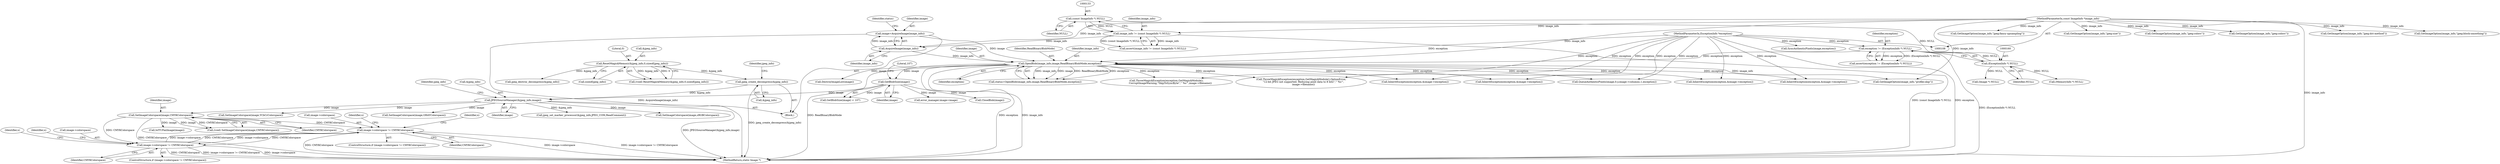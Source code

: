 digraph "0_ImageMagick_1737ac82b335e53376382c07b9a500d73dd2aa11@pointer" {
"1001536" [label="(Call,image->colorspace != CMYKColorspace)"];
"1001717" [label="(Call,image->colorspace != CMYKColorspace)"];
"1001536" [label="(Call,image->colorspace != CMYKColorspace)"];
"1000897" [label="(Call,SetImageColorspace(image,CMYKColorspace))"];
"1000318" [label="(Call,JPEGSourceManager(&jpeg_info,image))"];
"1000315" [label="(Call,jpeg_create_decompress(&jpeg_info))"];
"1000216" [label="(Call,ResetMagickMemory(&jpeg_info,0,sizeof(jpeg_info)))"];
"1000200" [label="(Call,GetBlobSize(image))"];
"1000180" [label="(Call,OpenBlob(image_info,image,ReadBinaryBlobMode,exception))"];
"1000176" [label="(Call,AcquireImage(image_info))"];
"1000130" [label="(Call,image_info != (const ImageInfo *) NULL)"];
"1000109" [label="(MethodParameterIn,const ImageInfo *image_info)"];
"1000132" [label="(Call,(const ImageInfo *) NULL)"];
"1000174" [label="(Call,image=AcquireImage(image_info))"];
"1000157" [label="(Call,exception != (ExceptionInfo *) NULL)"];
"1000110" [label="(MethodParameterIn,ExceptionInfo *exception)"];
"1000159" [label="(Call,(ExceptionInfo *) NULL)"];
"1000919" [label="(Call,GetImageOption(image_info,\"jpeg:colors\"))"];
"1000182" [label="(Identifier,image)"];
"1000315" [label="(Call,jpeg_create_decompress(&jpeg_info))"];
"1000220" [label="(Call,sizeof(jpeg_info))"];
"1000257" [label="(Call,jpeg_destroy_decompress(&jpeg_info))"];
"1000681" [label="(Call,GetImageOption(image_info,\"jpeg:colors\"))"];
"1001098" [label="(Call,InheritException(exception,&image->exception))"];
"1000219" [label="(Literal,0)"];
"1000156" [label="(Call,assert(exception != (ExceptionInfo *) NULL))"];
"1000217" [label="(Call,&jpeg_info)"];
"1000178" [label="(Call,status=OpenBlob(image_info,image,ReadBinaryBlobMode,exception))"];
"1000241" [label="(Call,(MemoryInfo *) NULL)"];
"1000195" [label="(Call,(Image *) NULL)"];
"1000976" [label="(Call,InheritException(exception,&image->exception))"];
"1000179" [label="(Identifier,status)"];
"1000176" [label="(Call,AcquireImage(image_info))"];
"1000132" [label="(Call,(const ImageInfo *) NULL)"];
"1000873" [label="(Call,SetImageColorspace(image,sRGBColorspace))"];
"1001426" [label="(Call,ThrowMagickException(exception,GetMagickModule(),\n          CorruptImageWarning,\"SkipToSyncByte\",\"`%s'\",image->filename))"];
"1000897" [label="(Call,SetImageColorspace(image,CMYKColorspace))"];
"1000321" [label="(Identifier,image)"];
"1000319" [label="(Call,&jpeg_info)"];
"1001535" [label="(ControlStructure,if (image->colorspace != CMYKColorspace))"];
"1000177" [label="(Identifier,image_info)"];
"1000109" [label="(MethodParameterIn,const ImageInfo *image_info)"];
"1000161" [label="(Identifier,NULL)"];
"1000216" [label="(Call,ResetMagickMemory(&jpeg_info,0,sizeof(jpeg_info)))"];
"1000200" [label="(Call,GetBlobSize(image))"];
"1000244" [label="(Call,error_manager.image=image)"];
"1001721" [label="(Identifier,CMYKColorspace)"];
"1000192" [label="(Call,DestroyImageList(image))"];
"1000889" [label="(Call,SetImageColorspace(image,YCbCrColorspace))"];
"1001716" [label="(ControlStructure,if (image->colorspace != CMYKColorspace))"];
"1001717" [label="(Call,image->colorspace != CMYKColorspace)"];
"1000318" [label="(Call,JPEGSourceManager(&jpeg_info,image))"];
"1000175" [label="(Identifier,image)"];
"1001543" [label="(Identifier,x)"];
"1001897" [label="(MethodReturn,static Image *)"];
"1000936" [label="(Call,InheritException(exception,&image->exception))"];
"1000130" [label="(Call,image_info != (const ImageInfo *) NULL)"];
"1000157" [label="(Call,exception != (ExceptionInfo *) NULL)"];
"1000111" [label="(Block,)"];
"1000733" [label="(Call,GetImageOption(image_info,\"jpeg:dct-method\"))"];
"1000110" [label="(MethodParameterIn,ExceptionInfo *exception)"];
"1000320" [label="(Identifier,jpeg_info)"];
"1000183" [label="(Identifier,ReadBinaryBlobMode)"];
"1000131" [label="(Identifier,image_info)"];
"1001718" [label="(Call,image->colorspace)"];
"1000706" [label="(Call,GetImageOption(image_info,\"jpeg:block-smoothing\"))"];
"1001536" [label="(Call,image->colorspace != CMYKColorspace)"];
"1000329" [label="(Call,GetImageOption(image_info,\"profile:skip\"))"];
"1000134" [label="(Identifier,NULL)"];
"1000174" [label="(Call,image=AcquireImage(image_info))"];
"1000815" [label="(Call,GetImageOption(image_info,\"jpeg:fancy-upsampling\"))"];
"1001540" [label="(Identifier,CMYKColorspace)"];
"1000158" [label="(Identifier,exception)"];
"1000324" [label="(Identifier,jpeg_info)"];
"1001836" [label="(Call,SyncAuthenticPixels(image,exception))"];
"1000278" [label="(Call,CloseBlob(image))"];
"1000881" [label="(Call,SetImageColorspace(image,GRAYColorspace))"];
"1001441" [label="(Call,QueueAuthenticPixels(image,0,y,image->columns,1,exception))"];
"1000316" [label="(Call,&jpeg_info)"];
"1000903" [label="(Call,IsITUFaxImage(image))"];
"1000180" [label="(Call,OpenBlob(image_info,image,ReadBinaryBlobMode,exception))"];
"1000499" [label="(Call,GetImageOption(image_info,\"jpeg:size\"))"];
"1000184" [label="(Identifier,exception)"];
"1000898" [label="(Identifier,image)"];
"1000214" [label="(Call,(void) ResetMagickMemory(&jpeg_info,0,sizeof(jpeg_info)))"];
"1000298" [label="(Call,InheritException(exception,&image->exception))"];
"1000129" [label="(Call,assert(image_info != (const ImageInfo *) NULL))"];
"1000159" [label="(Call,(ExceptionInfo *) NULL)"];
"1000895" [label="(Call,(void) SetImageColorspace(image,CMYKColorspace))"];
"1000659" [label="(Call,ThrowMagickException(exception,GetMagickModule(),OptionError,\n      \"12-bit JPEG not supported. Reducing pixel data to 8 bits\",\"`%s'\",\n      image->filename))"];
"1000322" [label="(Call,jpeg_set_marker_processor(&jpeg_info,JPEG_COM,ReadComment))"];
"1001537" [label="(Call,image->colorspace)"];
"1000202" [label="(Literal,107)"];
"1000201" [label="(Identifier,image)"];
"1001596" [label="(Identifier,x)"];
"1001771" [label="(Identifier,x)"];
"1000199" [label="(Call,GetBlobSize(image) < 107)"];
"1000899" [label="(Identifier,CMYKColorspace)"];
"1001724" [label="(Identifier,x)"];
"1000181" [label="(Identifier,image_info)"];
"1001536" -> "1001535"  [label="AST: "];
"1001536" -> "1001540"  [label="CFG: "];
"1001537" -> "1001536"  [label="AST: "];
"1001540" -> "1001536"  [label="AST: "];
"1001543" -> "1001536"  [label="CFG: "];
"1001596" -> "1001536"  [label="CFG: "];
"1001536" -> "1001897"  [label="DDG: image->colorspace"];
"1001536" -> "1001897"  [label="DDG: image->colorspace != CMYKColorspace"];
"1001536" -> "1001897"  [label="DDG: CMYKColorspace"];
"1001717" -> "1001536"  [label="DDG: image->colorspace"];
"1001717" -> "1001536"  [label="DDG: CMYKColorspace"];
"1000897" -> "1001536"  [label="DDG: CMYKColorspace"];
"1001536" -> "1001717"  [label="DDG: image->colorspace"];
"1001536" -> "1001717"  [label="DDG: CMYKColorspace"];
"1001717" -> "1001716"  [label="AST: "];
"1001717" -> "1001721"  [label="CFG: "];
"1001718" -> "1001717"  [label="AST: "];
"1001721" -> "1001717"  [label="AST: "];
"1001724" -> "1001717"  [label="CFG: "];
"1001771" -> "1001717"  [label="CFG: "];
"1001717" -> "1001897"  [label="DDG: image->colorspace"];
"1001717" -> "1001897"  [label="DDG: CMYKColorspace"];
"1001717" -> "1001897"  [label="DDG: image->colorspace != CMYKColorspace"];
"1000897" -> "1001717"  [label="DDG: CMYKColorspace"];
"1000897" -> "1000895"  [label="AST: "];
"1000897" -> "1000899"  [label="CFG: "];
"1000898" -> "1000897"  [label="AST: "];
"1000899" -> "1000897"  [label="AST: "];
"1000895" -> "1000897"  [label="CFG: "];
"1000897" -> "1001897"  [label="DDG: CMYKColorspace"];
"1000897" -> "1000895"  [label="DDG: image"];
"1000897" -> "1000895"  [label="DDG: CMYKColorspace"];
"1000318" -> "1000897"  [label="DDG: image"];
"1000897" -> "1000903"  [label="DDG: image"];
"1000318" -> "1000111"  [label="AST: "];
"1000318" -> "1000321"  [label="CFG: "];
"1000319" -> "1000318"  [label="AST: "];
"1000321" -> "1000318"  [label="AST: "];
"1000324" -> "1000318"  [label="CFG: "];
"1000318" -> "1001897"  [label="DDG: JPEGSourceManager(&jpeg_info,image)"];
"1000315" -> "1000318"  [label="DDG: &jpeg_info"];
"1000200" -> "1000318"  [label="DDG: image"];
"1000318" -> "1000322"  [label="DDG: &jpeg_info"];
"1000318" -> "1000873"  [label="DDG: image"];
"1000318" -> "1000881"  [label="DDG: image"];
"1000318" -> "1000889"  [label="DDG: image"];
"1000315" -> "1000111"  [label="AST: "];
"1000315" -> "1000316"  [label="CFG: "];
"1000316" -> "1000315"  [label="AST: "];
"1000320" -> "1000315"  [label="CFG: "];
"1000315" -> "1001897"  [label="DDG: jpeg_create_decompress(&jpeg_info)"];
"1000216" -> "1000315"  [label="DDG: &jpeg_info"];
"1000216" -> "1000214"  [label="AST: "];
"1000216" -> "1000220"  [label="CFG: "];
"1000217" -> "1000216"  [label="AST: "];
"1000219" -> "1000216"  [label="AST: "];
"1000220" -> "1000216"  [label="AST: "];
"1000214" -> "1000216"  [label="CFG: "];
"1000216" -> "1000214"  [label="DDG: &jpeg_info"];
"1000216" -> "1000214"  [label="DDG: 0"];
"1000216" -> "1000257"  [label="DDG: &jpeg_info"];
"1000200" -> "1000199"  [label="AST: "];
"1000200" -> "1000201"  [label="CFG: "];
"1000201" -> "1000200"  [label="AST: "];
"1000202" -> "1000200"  [label="CFG: "];
"1000200" -> "1000199"  [label="DDG: image"];
"1000180" -> "1000200"  [label="DDG: image"];
"1000200" -> "1000244"  [label="DDG: image"];
"1000200" -> "1000278"  [label="DDG: image"];
"1000180" -> "1000178"  [label="AST: "];
"1000180" -> "1000184"  [label="CFG: "];
"1000181" -> "1000180"  [label="AST: "];
"1000182" -> "1000180"  [label="AST: "];
"1000183" -> "1000180"  [label="AST: "];
"1000184" -> "1000180"  [label="AST: "];
"1000178" -> "1000180"  [label="CFG: "];
"1000180" -> "1001897"  [label="DDG: exception"];
"1000180" -> "1001897"  [label="DDG: image_info"];
"1000180" -> "1001897"  [label="DDG: ReadBinaryBlobMode"];
"1000180" -> "1000178"  [label="DDG: image_info"];
"1000180" -> "1000178"  [label="DDG: image"];
"1000180" -> "1000178"  [label="DDG: ReadBinaryBlobMode"];
"1000180" -> "1000178"  [label="DDG: exception"];
"1000176" -> "1000180"  [label="DDG: image_info"];
"1000109" -> "1000180"  [label="DDG: image_info"];
"1000174" -> "1000180"  [label="DDG: image"];
"1000157" -> "1000180"  [label="DDG: exception"];
"1000110" -> "1000180"  [label="DDG: exception"];
"1000180" -> "1000192"  [label="DDG: image"];
"1000180" -> "1000298"  [label="DDG: exception"];
"1000180" -> "1000329"  [label="DDG: image_info"];
"1000180" -> "1000659"  [label="DDG: exception"];
"1000180" -> "1000936"  [label="DDG: exception"];
"1000180" -> "1000976"  [label="DDG: exception"];
"1000180" -> "1001098"  [label="DDG: exception"];
"1000180" -> "1001426"  [label="DDG: exception"];
"1000180" -> "1001441"  [label="DDG: exception"];
"1000176" -> "1000174"  [label="AST: "];
"1000176" -> "1000177"  [label="CFG: "];
"1000177" -> "1000176"  [label="AST: "];
"1000174" -> "1000176"  [label="CFG: "];
"1000176" -> "1000174"  [label="DDG: image_info"];
"1000130" -> "1000176"  [label="DDG: image_info"];
"1000109" -> "1000176"  [label="DDG: image_info"];
"1000130" -> "1000129"  [label="AST: "];
"1000130" -> "1000132"  [label="CFG: "];
"1000131" -> "1000130"  [label="AST: "];
"1000132" -> "1000130"  [label="AST: "];
"1000129" -> "1000130"  [label="CFG: "];
"1000130" -> "1001897"  [label="DDG: (const ImageInfo *) NULL"];
"1000130" -> "1000129"  [label="DDG: image_info"];
"1000130" -> "1000129"  [label="DDG: (const ImageInfo *) NULL"];
"1000109" -> "1000130"  [label="DDG: image_info"];
"1000132" -> "1000130"  [label="DDG: NULL"];
"1000109" -> "1000108"  [label="AST: "];
"1000109" -> "1001897"  [label="DDG: image_info"];
"1000109" -> "1000329"  [label="DDG: image_info"];
"1000109" -> "1000499"  [label="DDG: image_info"];
"1000109" -> "1000681"  [label="DDG: image_info"];
"1000109" -> "1000706"  [label="DDG: image_info"];
"1000109" -> "1000733"  [label="DDG: image_info"];
"1000109" -> "1000815"  [label="DDG: image_info"];
"1000109" -> "1000919"  [label="DDG: image_info"];
"1000132" -> "1000134"  [label="CFG: "];
"1000133" -> "1000132"  [label="AST: "];
"1000134" -> "1000132"  [label="AST: "];
"1000132" -> "1000159"  [label="DDG: NULL"];
"1000174" -> "1000111"  [label="AST: "];
"1000175" -> "1000174"  [label="AST: "];
"1000179" -> "1000174"  [label="CFG: "];
"1000174" -> "1001897"  [label="DDG: AcquireImage(image_info)"];
"1000157" -> "1000156"  [label="AST: "];
"1000157" -> "1000159"  [label="CFG: "];
"1000158" -> "1000157"  [label="AST: "];
"1000159" -> "1000157"  [label="AST: "];
"1000156" -> "1000157"  [label="CFG: "];
"1000157" -> "1001897"  [label="DDG: (ExceptionInfo *) NULL"];
"1000157" -> "1000156"  [label="DDG: exception"];
"1000157" -> "1000156"  [label="DDG: (ExceptionInfo *) NULL"];
"1000110" -> "1000157"  [label="DDG: exception"];
"1000159" -> "1000157"  [label="DDG: NULL"];
"1000110" -> "1000108"  [label="AST: "];
"1000110" -> "1001897"  [label="DDG: exception"];
"1000110" -> "1000298"  [label="DDG: exception"];
"1000110" -> "1000659"  [label="DDG: exception"];
"1000110" -> "1000936"  [label="DDG: exception"];
"1000110" -> "1000976"  [label="DDG: exception"];
"1000110" -> "1001098"  [label="DDG: exception"];
"1000110" -> "1001426"  [label="DDG: exception"];
"1000110" -> "1001441"  [label="DDG: exception"];
"1000110" -> "1001836"  [label="DDG: exception"];
"1000159" -> "1000161"  [label="CFG: "];
"1000160" -> "1000159"  [label="AST: "];
"1000161" -> "1000159"  [label="AST: "];
"1000159" -> "1000195"  [label="DDG: NULL"];
"1000159" -> "1000241"  [label="DDG: NULL"];
}
